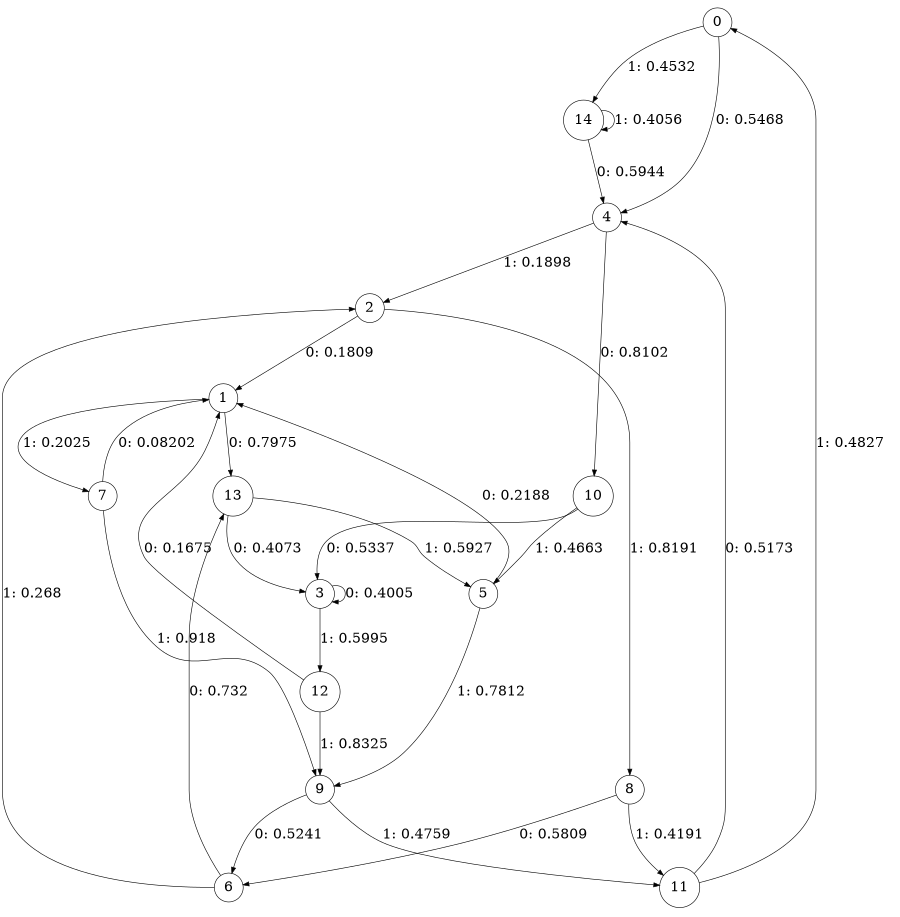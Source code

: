 digraph "ch6faceL5" {
size = "6,8.5";
ratio = "fill";
node [shape = circle];
node [fontsize = 24];
edge [fontsize = 24];
0 -> 4 [label = "0: 0.5468   "];
0 -> 14 [label = "1: 0.4532   "];
1 -> 13 [label = "0: 0.7975   "];
1 -> 7 [label = "1: 0.2025   "];
2 -> 1 [label = "0: 0.1809   "];
2 -> 8 [label = "1: 0.8191   "];
3 -> 3 [label = "0: 0.4005   "];
3 -> 12 [label = "1: 0.5995   "];
4 -> 10 [label = "0: 0.8102   "];
4 -> 2 [label = "1: 0.1898   "];
5 -> 1 [label = "0: 0.2188   "];
5 -> 9 [label = "1: 0.7812   "];
6 -> 13 [label = "0: 0.732    "];
6 -> 2 [label = "1: 0.268    "];
7 -> 1 [label = "0: 0.08202  "];
7 -> 9 [label = "1: 0.918    "];
8 -> 6 [label = "0: 0.5809   "];
8 -> 11 [label = "1: 0.4191   "];
9 -> 6 [label = "0: 0.5241   "];
9 -> 11 [label = "1: 0.4759   "];
10 -> 3 [label = "0: 0.5337   "];
10 -> 5 [label = "1: 0.4663   "];
11 -> 4 [label = "0: 0.5173   "];
11 -> 0 [label = "1: 0.4827   "];
12 -> 1 [label = "0: 0.1675   "];
12 -> 9 [label = "1: 0.8325   "];
13 -> 3 [label = "0: 0.4073   "];
13 -> 5 [label = "1: 0.5927   "];
14 -> 4 [label = "0: 0.5944   "];
14 -> 14 [label = "1: 0.4056   "];
}